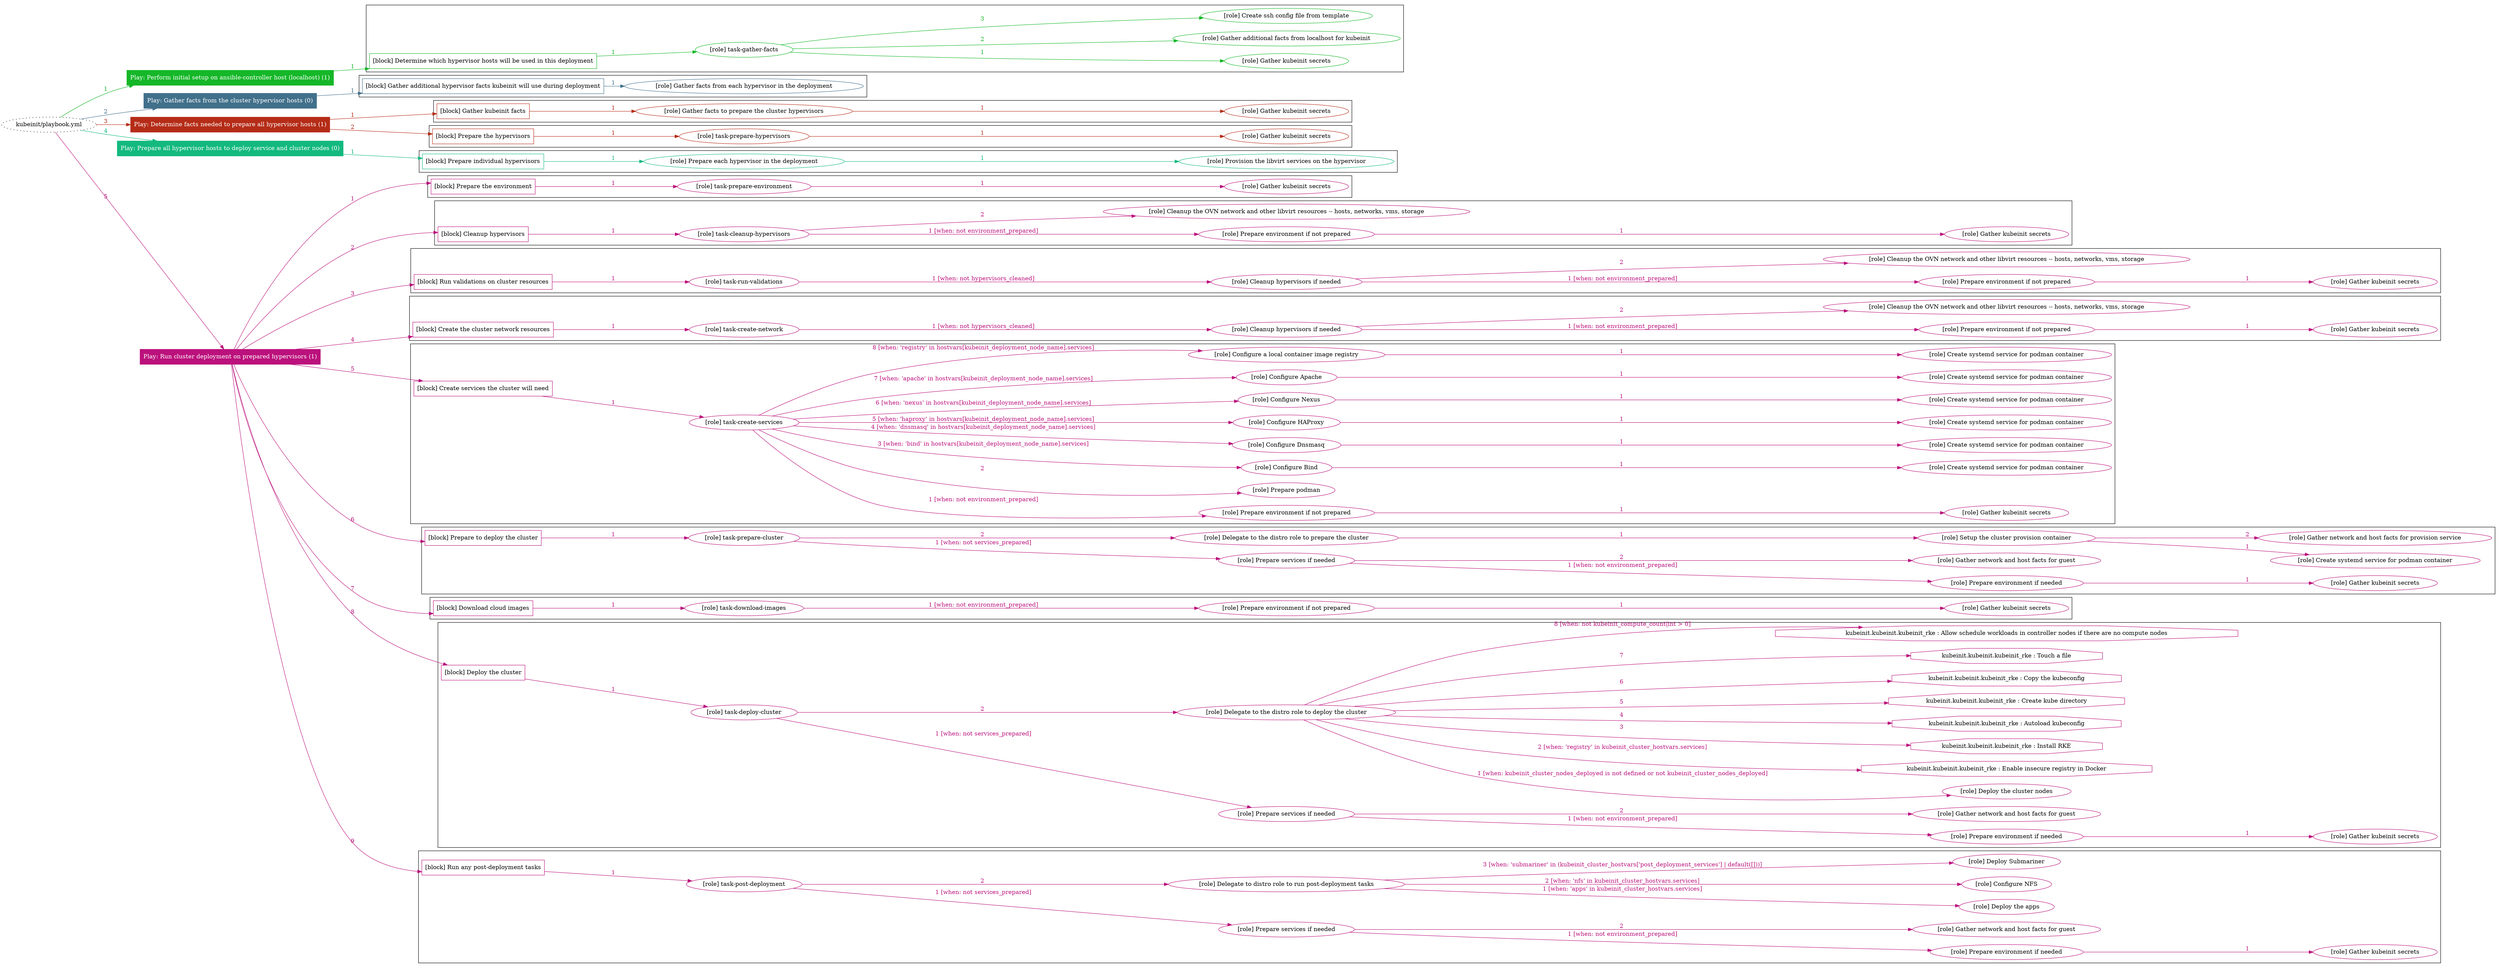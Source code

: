 digraph {
	graph [concentrate=true ordering=in rankdir=LR ratio=fill]
	edge [esep=5 sep=10]
	"kubeinit/playbook.yml" [URL="/home/runner/work/kubeinit/kubeinit/kubeinit/playbook.yml" id=playbook_2122686e style=dotted]
	"kubeinit/playbook.yml" -> play_384850ae [label="1 " color="#15b728" fontcolor="#15b728" id=edge_04f398d1 labeltooltip="1 " tooltip="1 "]
	subgraph "Play: Perform initial setup on ansible-controller host (localhost) (1)" {
		play_384850ae [label="Play: Perform initial setup on ansible-controller host (localhost) (1)" URL="/home/runner/work/kubeinit/kubeinit/kubeinit/playbook.yml" color="#15b728" fontcolor="#ffffff" id=play_384850ae shape=box style=filled tooltip=localhost]
		play_384850ae -> block_d5ec82bb [label=1 color="#15b728" fontcolor="#15b728" id=edge_1e8515d8 labeltooltip=1 tooltip=1]
		subgraph cluster_block_d5ec82bb {
			block_d5ec82bb [label="[block] Determine which hypervisor hosts will be used in this deployment" URL="/home/runner/work/kubeinit/kubeinit/kubeinit/playbook.yml" color="#15b728" id=block_d5ec82bb labeltooltip="Determine which hypervisor hosts will be used in this deployment" shape=box tooltip="Determine which hypervisor hosts will be used in this deployment"]
			block_d5ec82bb -> role_a67caac2 [label="1 " color="#15b728" fontcolor="#15b728" id=edge_532b89ac labeltooltip="1 " tooltip="1 "]
			subgraph "task-gather-facts" {
				role_a67caac2 [label="[role] task-gather-facts" URL="/home/runner/work/kubeinit/kubeinit/kubeinit/playbook.yml" color="#15b728" id=role_a67caac2 tooltip="task-gather-facts"]
				role_a67caac2 -> role_d7e3f0eb [label="1 " color="#15b728" fontcolor="#15b728" id=edge_9730a509 labeltooltip="1 " tooltip="1 "]
				subgraph "Gather kubeinit secrets" {
					role_d7e3f0eb [label="[role] Gather kubeinit secrets" URL="/home/runner/.ansible/collections/ansible_collections/kubeinit/kubeinit/roles/kubeinit_prepare/tasks/build_hypervisors_group.yml" color="#15b728" id=role_d7e3f0eb tooltip="Gather kubeinit secrets"]
				}
				role_a67caac2 -> role_5d661f80 [label="2 " color="#15b728" fontcolor="#15b728" id=edge_f52956ff labeltooltip="2 " tooltip="2 "]
				subgraph "Gather additional facts from localhost for kubeinit" {
					role_5d661f80 [label="[role] Gather additional facts from localhost for kubeinit" URL="/home/runner/.ansible/collections/ansible_collections/kubeinit/kubeinit/roles/kubeinit_prepare/tasks/build_hypervisors_group.yml" color="#15b728" id=role_5d661f80 tooltip="Gather additional facts from localhost for kubeinit"]
				}
				role_a67caac2 -> role_5421ed56 [label="3 " color="#15b728" fontcolor="#15b728" id=edge_f10b02fb labeltooltip="3 " tooltip="3 "]
				subgraph "Create ssh config file from template" {
					role_5421ed56 [label="[role] Create ssh config file from template" URL="/home/runner/.ansible/collections/ansible_collections/kubeinit/kubeinit/roles/kubeinit_prepare/tasks/build_hypervisors_group.yml" color="#15b728" id=role_5421ed56 tooltip="Create ssh config file from template"]
				}
			}
		}
	}
	"kubeinit/playbook.yml" -> play_635e83fe [label="2 " color="#41708b" fontcolor="#41708b" id=edge_314c80c0 labeltooltip="2 " tooltip="2 "]
	subgraph "Play: Gather facts from the cluster hypervisor hosts (0)" {
		play_635e83fe [label="Play: Gather facts from the cluster hypervisor hosts (0)" URL="/home/runner/work/kubeinit/kubeinit/kubeinit/playbook.yml" color="#41708b" fontcolor="#ffffff" id=play_635e83fe shape=box style=filled tooltip="Play: Gather facts from the cluster hypervisor hosts (0)"]
		play_635e83fe -> block_798303d0 [label=1 color="#41708b" fontcolor="#41708b" id=edge_e2fbb851 labeltooltip=1 tooltip=1]
		subgraph cluster_block_798303d0 {
			block_798303d0 [label="[block] Gather additional hypervisor facts kubeinit will use during deployment" URL="/home/runner/work/kubeinit/kubeinit/kubeinit/playbook.yml" color="#41708b" id=block_798303d0 labeltooltip="Gather additional hypervisor facts kubeinit will use during deployment" shape=box tooltip="Gather additional hypervisor facts kubeinit will use during deployment"]
			block_798303d0 -> role_1adec043 [label="1 " color="#41708b" fontcolor="#41708b" id=edge_daac32b5 labeltooltip="1 " tooltip="1 "]
			subgraph "Gather facts from each hypervisor in the deployment" {
				role_1adec043 [label="[role] Gather facts from each hypervisor in the deployment" URL="/home/runner/work/kubeinit/kubeinit/kubeinit/playbook.yml" color="#41708b" id=role_1adec043 tooltip="Gather facts from each hypervisor in the deployment"]
			}
		}
	}
	"kubeinit/playbook.yml" -> play_a14b86ef [label="3 " color="#b52c17" fontcolor="#b52c17" id=edge_b95b464f labeltooltip="3 " tooltip="3 "]
	subgraph "Play: Determine facts needed to prepare all hypervisor hosts (1)" {
		play_a14b86ef [label="Play: Determine facts needed to prepare all hypervisor hosts (1)" URL="/home/runner/work/kubeinit/kubeinit/kubeinit/playbook.yml" color="#b52c17" fontcolor="#ffffff" id=play_a14b86ef shape=box style=filled tooltip=localhost]
		play_a14b86ef -> block_42586848 [label=1 color="#b52c17" fontcolor="#b52c17" id=edge_4a51edea labeltooltip=1 tooltip=1]
		subgraph cluster_block_42586848 {
			block_42586848 [label="[block] Gather kubeinit facts" URL="/home/runner/work/kubeinit/kubeinit/kubeinit/playbook.yml" color="#b52c17" id=block_42586848 labeltooltip="Gather kubeinit facts" shape=box tooltip="Gather kubeinit facts"]
			block_42586848 -> role_5d5ba175 [label="1 " color="#b52c17" fontcolor="#b52c17" id=edge_a37adcb8 labeltooltip="1 " tooltip="1 "]
			subgraph "Gather facts to prepare the cluster hypervisors" {
				role_5d5ba175 [label="[role] Gather facts to prepare the cluster hypervisors" URL="/home/runner/work/kubeinit/kubeinit/kubeinit/playbook.yml" color="#b52c17" id=role_5d5ba175 tooltip="Gather facts to prepare the cluster hypervisors"]
				role_5d5ba175 -> role_8ef8cc1e [label="1 " color="#b52c17" fontcolor="#b52c17" id=edge_4b92deef labeltooltip="1 " tooltip="1 "]
				subgraph "Gather kubeinit secrets" {
					role_8ef8cc1e [label="[role] Gather kubeinit secrets" URL="/home/runner/.ansible/collections/ansible_collections/kubeinit/kubeinit/roles/kubeinit_prepare/tasks/gather_kubeinit_facts.yml" color="#b52c17" id=role_8ef8cc1e tooltip="Gather kubeinit secrets"]
				}
			}
		}
		play_a14b86ef -> block_5a33eab9 [label=2 color="#b52c17" fontcolor="#b52c17" id=edge_921471d6 labeltooltip=2 tooltip=2]
		subgraph cluster_block_5a33eab9 {
			block_5a33eab9 [label="[block] Prepare the hypervisors" URL="/home/runner/work/kubeinit/kubeinit/kubeinit/playbook.yml" color="#b52c17" id=block_5a33eab9 labeltooltip="Prepare the hypervisors" shape=box tooltip="Prepare the hypervisors"]
			block_5a33eab9 -> role_d49b6c8a [label="1 " color="#b52c17" fontcolor="#b52c17" id=edge_301e0f8a labeltooltip="1 " tooltip="1 "]
			subgraph "task-prepare-hypervisors" {
				role_d49b6c8a [label="[role] task-prepare-hypervisors" URL="/home/runner/work/kubeinit/kubeinit/kubeinit/playbook.yml" color="#b52c17" id=role_d49b6c8a tooltip="task-prepare-hypervisors"]
				role_d49b6c8a -> role_1e3b519d [label="1 " color="#b52c17" fontcolor="#b52c17" id=edge_5251715b labeltooltip="1 " tooltip="1 "]
				subgraph "Gather kubeinit secrets" {
					role_1e3b519d [label="[role] Gather kubeinit secrets" URL="/home/runner/.ansible/collections/ansible_collections/kubeinit/kubeinit/roles/kubeinit_prepare/tasks/gather_kubeinit_facts.yml" color="#b52c17" id=role_1e3b519d tooltip="Gather kubeinit secrets"]
				}
			}
		}
	}
	"kubeinit/playbook.yml" -> play_ab6e9837 [label="4 " color="#13b97f" fontcolor="#13b97f" id=edge_01af9568 labeltooltip="4 " tooltip="4 "]
	subgraph "Play: Prepare all hypervisor hosts to deploy service and cluster nodes (0)" {
		play_ab6e9837 [label="Play: Prepare all hypervisor hosts to deploy service and cluster nodes (0)" URL="/home/runner/work/kubeinit/kubeinit/kubeinit/playbook.yml" color="#13b97f" fontcolor="#ffffff" id=play_ab6e9837 shape=box style=filled tooltip="Play: Prepare all hypervisor hosts to deploy service and cluster nodes (0)"]
		play_ab6e9837 -> block_0c518c7a [label=1 color="#13b97f" fontcolor="#13b97f" id=edge_bd92e6be labeltooltip=1 tooltip=1]
		subgraph cluster_block_0c518c7a {
			block_0c518c7a [label="[block] Prepare individual hypervisors" URL="/home/runner/work/kubeinit/kubeinit/kubeinit/playbook.yml" color="#13b97f" id=block_0c518c7a labeltooltip="Prepare individual hypervisors" shape=box tooltip="Prepare individual hypervisors"]
			block_0c518c7a -> role_83d7d0d1 [label="1 " color="#13b97f" fontcolor="#13b97f" id=edge_2ee38bac labeltooltip="1 " tooltip="1 "]
			subgraph "Prepare each hypervisor in the deployment" {
				role_83d7d0d1 [label="[role] Prepare each hypervisor in the deployment" URL="/home/runner/work/kubeinit/kubeinit/kubeinit/playbook.yml" color="#13b97f" id=role_83d7d0d1 tooltip="Prepare each hypervisor in the deployment"]
				role_83d7d0d1 -> role_2f5603d3 [label="1 " color="#13b97f" fontcolor="#13b97f" id=edge_3c9aaebd labeltooltip="1 " tooltip="1 "]
				subgraph "Provision the libvirt services on the hypervisor" {
					role_2f5603d3 [label="[role] Provision the libvirt services on the hypervisor" URL="/home/runner/.ansible/collections/ansible_collections/kubeinit/kubeinit/roles/kubeinit_prepare/tasks/prepare_hypervisor.yml" color="#13b97f" id=role_2f5603d3 tooltip="Provision the libvirt services on the hypervisor"]
				}
			}
		}
	}
	"kubeinit/playbook.yml" -> play_b5794cb1 [label="5 " color="#bb117c" fontcolor="#bb117c" id=edge_59c7a7c8 labeltooltip="5 " tooltip="5 "]
	subgraph "Play: Run cluster deployment on prepared hypervisors (1)" {
		play_b5794cb1 [label="Play: Run cluster deployment on prepared hypervisors (1)" URL="/home/runner/work/kubeinit/kubeinit/kubeinit/playbook.yml" color="#bb117c" fontcolor="#ffffff" id=play_b5794cb1 shape=box style=filled tooltip=localhost]
		play_b5794cb1 -> block_ff5caeb4 [label=1 color="#bb117c" fontcolor="#bb117c" id=edge_2a61dbc7 labeltooltip=1 tooltip=1]
		subgraph cluster_block_ff5caeb4 {
			block_ff5caeb4 [label="[block] Prepare the environment" URL="/home/runner/work/kubeinit/kubeinit/kubeinit/playbook.yml" color="#bb117c" id=block_ff5caeb4 labeltooltip="Prepare the environment" shape=box tooltip="Prepare the environment"]
			block_ff5caeb4 -> role_da8fa4b0 [label="1 " color="#bb117c" fontcolor="#bb117c" id=edge_c21fcfdf labeltooltip="1 " tooltip="1 "]
			subgraph "task-prepare-environment" {
				role_da8fa4b0 [label="[role] task-prepare-environment" URL="/home/runner/work/kubeinit/kubeinit/kubeinit/playbook.yml" color="#bb117c" id=role_da8fa4b0 tooltip="task-prepare-environment"]
				role_da8fa4b0 -> role_c4d17c78 [label="1 " color="#bb117c" fontcolor="#bb117c" id=edge_a0ff5acd labeltooltip="1 " tooltip="1 "]
				subgraph "Gather kubeinit secrets" {
					role_c4d17c78 [label="[role] Gather kubeinit secrets" URL="/home/runner/.ansible/collections/ansible_collections/kubeinit/kubeinit/roles/kubeinit_prepare/tasks/gather_kubeinit_facts.yml" color="#bb117c" id=role_c4d17c78 tooltip="Gather kubeinit secrets"]
				}
			}
		}
		play_b5794cb1 -> block_e521016a [label=2 color="#bb117c" fontcolor="#bb117c" id=edge_aec49894 labeltooltip=2 tooltip=2]
		subgraph cluster_block_e521016a {
			block_e521016a [label="[block] Cleanup hypervisors" URL="/home/runner/work/kubeinit/kubeinit/kubeinit/playbook.yml" color="#bb117c" id=block_e521016a labeltooltip="Cleanup hypervisors" shape=box tooltip="Cleanup hypervisors"]
			block_e521016a -> role_efb34160 [label="1 " color="#bb117c" fontcolor="#bb117c" id=edge_727fbbbe labeltooltip="1 " tooltip="1 "]
			subgraph "task-cleanup-hypervisors" {
				role_efb34160 [label="[role] task-cleanup-hypervisors" URL="/home/runner/work/kubeinit/kubeinit/kubeinit/playbook.yml" color="#bb117c" id=role_efb34160 tooltip="task-cleanup-hypervisors"]
				role_efb34160 -> role_45aa42db [label="1 [when: not environment_prepared]" color="#bb117c" fontcolor="#bb117c" id=edge_76a6fae3 labeltooltip="1 [when: not environment_prepared]" tooltip="1 [when: not environment_prepared]"]
				subgraph "Prepare environment if not prepared" {
					role_45aa42db [label="[role] Prepare environment if not prepared" URL="/home/runner/.ansible/collections/ansible_collections/kubeinit/kubeinit/roles/kubeinit_prepare/tasks/cleanup_hypervisors.yml" color="#bb117c" id=role_45aa42db tooltip="Prepare environment if not prepared"]
					role_45aa42db -> role_c04a918a [label="1 " color="#bb117c" fontcolor="#bb117c" id=edge_887e33eb labeltooltip="1 " tooltip="1 "]
					subgraph "Gather kubeinit secrets" {
						role_c04a918a [label="[role] Gather kubeinit secrets" URL="/home/runner/.ansible/collections/ansible_collections/kubeinit/kubeinit/roles/kubeinit_prepare/tasks/gather_kubeinit_facts.yml" color="#bb117c" id=role_c04a918a tooltip="Gather kubeinit secrets"]
					}
				}
				role_efb34160 -> role_a096b39c [label="2 " color="#bb117c" fontcolor="#bb117c" id=edge_977ab3f8 labeltooltip="2 " tooltip="2 "]
				subgraph "Cleanup the OVN network and other libvirt resources -- hosts, networks, vms, storage" {
					role_a096b39c [label="[role] Cleanup the OVN network and other libvirt resources -- hosts, networks, vms, storage" URL="/home/runner/.ansible/collections/ansible_collections/kubeinit/kubeinit/roles/kubeinit_prepare/tasks/cleanup_hypervisors.yml" color="#bb117c" id=role_a096b39c tooltip="Cleanup the OVN network and other libvirt resources -- hosts, networks, vms, storage"]
				}
			}
		}
		play_b5794cb1 -> block_5402df9f [label=3 color="#bb117c" fontcolor="#bb117c" id=edge_2a9a1935 labeltooltip=3 tooltip=3]
		subgraph cluster_block_5402df9f {
			block_5402df9f [label="[block] Run validations on cluster resources" URL="/home/runner/work/kubeinit/kubeinit/kubeinit/playbook.yml" color="#bb117c" id=block_5402df9f labeltooltip="Run validations on cluster resources" shape=box tooltip="Run validations on cluster resources"]
			block_5402df9f -> role_44c2a05c [label="1 " color="#bb117c" fontcolor="#bb117c" id=edge_5e2546d6 labeltooltip="1 " tooltip="1 "]
			subgraph "task-run-validations" {
				role_44c2a05c [label="[role] task-run-validations" URL="/home/runner/work/kubeinit/kubeinit/kubeinit/playbook.yml" color="#bb117c" id=role_44c2a05c tooltip="task-run-validations"]
				role_44c2a05c -> role_47e96918 [label="1 [when: not hypervisors_cleaned]" color="#bb117c" fontcolor="#bb117c" id=edge_71910b7a labeltooltip="1 [when: not hypervisors_cleaned]" tooltip="1 [when: not hypervisors_cleaned]"]
				subgraph "Cleanup hypervisors if needed" {
					role_47e96918 [label="[role] Cleanup hypervisors if needed" URL="/home/runner/.ansible/collections/ansible_collections/kubeinit/kubeinit/roles/kubeinit_validations/tasks/main.yml" color="#bb117c" id=role_47e96918 tooltip="Cleanup hypervisors if needed"]
					role_47e96918 -> role_26750722 [label="1 [when: not environment_prepared]" color="#bb117c" fontcolor="#bb117c" id=edge_090eee29 labeltooltip="1 [when: not environment_prepared]" tooltip="1 [when: not environment_prepared]"]
					subgraph "Prepare environment if not prepared" {
						role_26750722 [label="[role] Prepare environment if not prepared" URL="/home/runner/.ansible/collections/ansible_collections/kubeinit/kubeinit/roles/kubeinit_prepare/tasks/cleanup_hypervisors.yml" color="#bb117c" id=role_26750722 tooltip="Prepare environment if not prepared"]
						role_26750722 -> role_1c4829ff [label="1 " color="#bb117c" fontcolor="#bb117c" id=edge_d1c8ed10 labeltooltip="1 " tooltip="1 "]
						subgraph "Gather kubeinit secrets" {
							role_1c4829ff [label="[role] Gather kubeinit secrets" URL="/home/runner/.ansible/collections/ansible_collections/kubeinit/kubeinit/roles/kubeinit_prepare/tasks/gather_kubeinit_facts.yml" color="#bb117c" id=role_1c4829ff tooltip="Gather kubeinit secrets"]
						}
					}
					role_47e96918 -> role_2ed98486 [label="2 " color="#bb117c" fontcolor="#bb117c" id=edge_8eec17df labeltooltip="2 " tooltip="2 "]
					subgraph "Cleanup the OVN network and other libvirt resources -- hosts, networks, vms, storage" {
						role_2ed98486 [label="[role] Cleanup the OVN network and other libvirt resources -- hosts, networks, vms, storage" URL="/home/runner/.ansible/collections/ansible_collections/kubeinit/kubeinit/roles/kubeinit_prepare/tasks/cleanup_hypervisors.yml" color="#bb117c" id=role_2ed98486 tooltip="Cleanup the OVN network and other libvirt resources -- hosts, networks, vms, storage"]
					}
				}
			}
		}
		play_b5794cb1 -> block_dfcc3de6 [label=4 color="#bb117c" fontcolor="#bb117c" id=edge_ea0f50d3 labeltooltip=4 tooltip=4]
		subgraph cluster_block_dfcc3de6 {
			block_dfcc3de6 [label="[block] Create the cluster network resources" URL="/home/runner/work/kubeinit/kubeinit/kubeinit/playbook.yml" color="#bb117c" id=block_dfcc3de6 labeltooltip="Create the cluster network resources" shape=box tooltip="Create the cluster network resources"]
			block_dfcc3de6 -> role_a6bcd7a2 [label="1 " color="#bb117c" fontcolor="#bb117c" id=edge_87070f1f labeltooltip="1 " tooltip="1 "]
			subgraph "task-create-network" {
				role_a6bcd7a2 [label="[role] task-create-network" URL="/home/runner/work/kubeinit/kubeinit/kubeinit/playbook.yml" color="#bb117c" id=role_a6bcd7a2 tooltip="task-create-network"]
				role_a6bcd7a2 -> role_6681d98a [label="1 [when: not hypervisors_cleaned]" color="#bb117c" fontcolor="#bb117c" id=edge_46bf092a labeltooltip="1 [when: not hypervisors_cleaned]" tooltip="1 [when: not hypervisors_cleaned]"]
				subgraph "Cleanup hypervisors if needed" {
					role_6681d98a [label="[role] Cleanup hypervisors if needed" URL="/home/runner/.ansible/collections/ansible_collections/kubeinit/kubeinit/roles/kubeinit_libvirt/tasks/create_network.yml" color="#bb117c" id=role_6681d98a tooltip="Cleanup hypervisors if needed"]
					role_6681d98a -> role_9b41e1eb [label="1 [when: not environment_prepared]" color="#bb117c" fontcolor="#bb117c" id=edge_78308b19 labeltooltip="1 [when: not environment_prepared]" tooltip="1 [when: not environment_prepared]"]
					subgraph "Prepare environment if not prepared" {
						role_9b41e1eb [label="[role] Prepare environment if not prepared" URL="/home/runner/.ansible/collections/ansible_collections/kubeinit/kubeinit/roles/kubeinit_prepare/tasks/cleanup_hypervisors.yml" color="#bb117c" id=role_9b41e1eb tooltip="Prepare environment if not prepared"]
						role_9b41e1eb -> role_4a12e4bf [label="1 " color="#bb117c" fontcolor="#bb117c" id=edge_338bc3e3 labeltooltip="1 " tooltip="1 "]
						subgraph "Gather kubeinit secrets" {
							role_4a12e4bf [label="[role] Gather kubeinit secrets" URL="/home/runner/.ansible/collections/ansible_collections/kubeinit/kubeinit/roles/kubeinit_prepare/tasks/gather_kubeinit_facts.yml" color="#bb117c" id=role_4a12e4bf tooltip="Gather kubeinit secrets"]
						}
					}
					role_6681d98a -> role_01e08c5c [label="2 " color="#bb117c" fontcolor="#bb117c" id=edge_b97fcdca labeltooltip="2 " tooltip="2 "]
					subgraph "Cleanup the OVN network and other libvirt resources -- hosts, networks, vms, storage" {
						role_01e08c5c [label="[role] Cleanup the OVN network and other libvirt resources -- hosts, networks, vms, storage" URL="/home/runner/.ansible/collections/ansible_collections/kubeinit/kubeinit/roles/kubeinit_prepare/tasks/cleanup_hypervisors.yml" color="#bb117c" id=role_01e08c5c tooltip="Cleanup the OVN network and other libvirt resources -- hosts, networks, vms, storage"]
					}
				}
			}
		}
		play_b5794cb1 -> block_4444846b [label=5 color="#bb117c" fontcolor="#bb117c" id=edge_237277a7 labeltooltip=5 tooltip=5]
		subgraph cluster_block_4444846b {
			block_4444846b [label="[block] Create services the cluster will need" URL="/home/runner/work/kubeinit/kubeinit/kubeinit/playbook.yml" color="#bb117c" id=block_4444846b labeltooltip="Create services the cluster will need" shape=box tooltip="Create services the cluster will need"]
			block_4444846b -> role_1a662e9b [label="1 " color="#bb117c" fontcolor="#bb117c" id=edge_b25d9241 labeltooltip="1 " tooltip="1 "]
			subgraph "task-create-services" {
				role_1a662e9b [label="[role] task-create-services" URL="/home/runner/work/kubeinit/kubeinit/kubeinit/playbook.yml" color="#bb117c" id=role_1a662e9b tooltip="task-create-services"]
				role_1a662e9b -> role_9662ee13 [label="1 [when: not environment_prepared]" color="#bb117c" fontcolor="#bb117c" id=edge_f414151c labeltooltip="1 [when: not environment_prepared]" tooltip="1 [when: not environment_prepared]"]
				subgraph "Prepare environment if not prepared" {
					role_9662ee13 [label="[role] Prepare environment if not prepared" URL="/home/runner/.ansible/collections/ansible_collections/kubeinit/kubeinit/roles/kubeinit_services/tasks/main.yml" color="#bb117c" id=role_9662ee13 tooltip="Prepare environment if not prepared"]
					role_9662ee13 -> role_cf5c5564 [label="1 " color="#bb117c" fontcolor="#bb117c" id=edge_0a0bee5c labeltooltip="1 " tooltip="1 "]
					subgraph "Gather kubeinit secrets" {
						role_cf5c5564 [label="[role] Gather kubeinit secrets" URL="/home/runner/.ansible/collections/ansible_collections/kubeinit/kubeinit/roles/kubeinit_prepare/tasks/gather_kubeinit_facts.yml" color="#bb117c" id=role_cf5c5564 tooltip="Gather kubeinit secrets"]
					}
				}
				role_1a662e9b -> role_57d42fe9 [label="2 " color="#bb117c" fontcolor="#bb117c" id=edge_d4d74f5b labeltooltip="2 " tooltip="2 "]
				subgraph "Prepare podman" {
					role_57d42fe9 [label="[role] Prepare podman" URL="/home/runner/.ansible/collections/ansible_collections/kubeinit/kubeinit/roles/kubeinit_services/tasks/00_create_service_pod.yml" color="#bb117c" id=role_57d42fe9 tooltip="Prepare podman"]
				}
				role_1a662e9b -> role_c4c50d72 [label="3 [when: 'bind' in hostvars[kubeinit_deployment_node_name].services]" color="#bb117c" fontcolor="#bb117c" id=edge_ea705836 labeltooltip="3 [when: 'bind' in hostvars[kubeinit_deployment_node_name].services]" tooltip="3 [when: 'bind' in hostvars[kubeinit_deployment_node_name].services]"]
				subgraph "Configure Bind" {
					role_c4c50d72 [label="[role] Configure Bind" URL="/home/runner/.ansible/collections/ansible_collections/kubeinit/kubeinit/roles/kubeinit_services/tasks/start_services_containers.yml" color="#bb117c" id=role_c4c50d72 tooltip="Configure Bind"]
					role_c4c50d72 -> role_741c4a6f [label="1 " color="#bb117c" fontcolor="#bb117c" id=edge_c6196dc5 labeltooltip="1 " tooltip="1 "]
					subgraph "Create systemd service for podman container" {
						role_741c4a6f [label="[role] Create systemd service for podman container" URL="/home/runner/.ansible/collections/ansible_collections/kubeinit/kubeinit/roles/kubeinit_bind/tasks/main.yml" color="#bb117c" id=role_741c4a6f tooltip="Create systemd service for podman container"]
					}
				}
				role_1a662e9b -> role_f7b2ca65 [label="4 [when: 'dnsmasq' in hostvars[kubeinit_deployment_node_name].services]" color="#bb117c" fontcolor="#bb117c" id=edge_a34765f9 labeltooltip="4 [when: 'dnsmasq' in hostvars[kubeinit_deployment_node_name].services]" tooltip="4 [when: 'dnsmasq' in hostvars[kubeinit_deployment_node_name].services]"]
				subgraph "Configure Dnsmasq" {
					role_f7b2ca65 [label="[role] Configure Dnsmasq" URL="/home/runner/.ansible/collections/ansible_collections/kubeinit/kubeinit/roles/kubeinit_services/tasks/start_services_containers.yml" color="#bb117c" id=role_f7b2ca65 tooltip="Configure Dnsmasq"]
					role_f7b2ca65 -> role_02eb5d47 [label="1 " color="#bb117c" fontcolor="#bb117c" id=edge_b86b809b labeltooltip="1 " tooltip="1 "]
					subgraph "Create systemd service for podman container" {
						role_02eb5d47 [label="[role] Create systemd service for podman container" URL="/home/runner/.ansible/collections/ansible_collections/kubeinit/kubeinit/roles/kubeinit_dnsmasq/tasks/main.yml" color="#bb117c" id=role_02eb5d47 tooltip="Create systemd service for podman container"]
					}
				}
				role_1a662e9b -> role_5fd3e252 [label="5 [when: 'haproxy' in hostvars[kubeinit_deployment_node_name].services]" color="#bb117c" fontcolor="#bb117c" id=edge_6eea746e labeltooltip="5 [when: 'haproxy' in hostvars[kubeinit_deployment_node_name].services]" tooltip="5 [when: 'haproxy' in hostvars[kubeinit_deployment_node_name].services]"]
				subgraph "Configure HAProxy" {
					role_5fd3e252 [label="[role] Configure HAProxy" URL="/home/runner/.ansible/collections/ansible_collections/kubeinit/kubeinit/roles/kubeinit_services/tasks/start_services_containers.yml" color="#bb117c" id=role_5fd3e252 tooltip="Configure HAProxy"]
					role_5fd3e252 -> role_779b75a8 [label="1 " color="#bb117c" fontcolor="#bb117c" id=edge_11557964 labeltooltip="1 " tooltip="1 "]
					subgraph "Create systemd service for podman container" {
						role_779b75a8 [label="[role] Create systemd service for podman container" URL="/home/runner/.ansible/collections/ansible_collections/kubeinit/kubeinit/roles/kubeinit_haproxy/tasks/main.yml" color="#bb117c" id=role_779b75a8 tooltip="Create systemd service for podman container"]
					}
				}
				role_1a662e9b -> role_605a1d41 [label="6 [when: 'nexus' in hostvars[kubeinit_deployment_node_name].services]" color="#bb117c" fontcolor="#bb117c" id=edge_24843545 labeltooltip="6 [when: 'nexus' in hostvars[kubeinit_deployment_node_name].services]" tooltip="6 [when: 'nexus' in hostvars[kubeinit_deployment_node_name].services]"]
				subgraph "Configure Nexus" {
					role_605a1d41 [label="[role] Configure Nexus" URL="/home/runner/.ansible/collections/ansible_collections/kubeinit/kubeinit/roles/kubeinit_services/tasks/start_services_containers.yml" color="#bb117c" id=role_605a1d41 tooltip="Configure Nexus"]
					role_605a1d41 -> role_8a2586a2 [label="1 " color="#bb117c" fontcolor="#bb117c" id=edge_a238c654 labeltooltip="1 " tooltip="1 "]
					subgraph "Create systemd service for podman container" {
						role_8a2586a2 [label="[role] Create systemd service for podman container" URL="/home/runner/.ansible/collections/ansible_collections/kubeinit/kubeinit/roles/kubeinit_nexus/tasks/main.yml" color="#bb117c" id=role_8a2586a2 tooltip="Create systemd service for podman container"]
					}
				}
				role_1a662e9b -> role_d78190aa [label="7 [when: 'apache' in hostvars[kubeinit_deployment_node_name].services]" color="#bb117c" fontcolor="#bb117c" id=edge_6ded18ef labeltooltip="7 [when: 'apache' in hostvars[kubeinit_deployment_node_name].services]" tooltip="7 [when: 'apache' in hostvars[kubeinit_deployment_node_name].services]"]
				subgraph "Configure Apache" {
					role_d78190aa [label="[role] Configure Apache" URL="/home/runner/.ansible/collections/ansible_collections/kubeinit/kubeinit/roles/kubeinit_services/tasks/start_services_containers.yml" color="#bb117c" id=role_d78190aa tooltip="Configure Apache"]
					role_d78190aa -> role_f8d4615f [label="1 " color="#bb117c" fontcolor="#bb117c" id=edge_0d43f296 labeltooltip="1 " tooltip="1 "]
					subgraph "Create systemd service for podman container" {
						role_f8d4615f [label="[role] Create systemd service for podman container" URL="/home/runner/.ansible/collections/ansible_collections/kubeinit/kubeinit/roles/kubeinit_apache/tasks/main.yml" color="#bb117c" id=role_f8d4615f tooltip="Create systemd service for podman container"]
					}
				}
				role_1a662e9b -> role_def4fcc3 [label="8 [when: 'registry' in hostvars[kubeinit_deployment_node_name].services]" color="#bb117c" fontcolor="#bb117c" id=edge_64277aaf labeltooltip="8 [when: 'registry' in hostvars[kubeinit_deployment_node_name].services]" tooltip="8 [when: 'registry' in hostvars[kubeinit_deployment_node_name].services]"]
				subgraph "Configure a local container image registry" {
					role_def4fcc3 [label="[role] Configure a local container image registry" URL="/home/runner/.ansible/collections/ansible_collections/kubeinit/kubeinit/roles/kubeinit_services/tasks/start_services_containers.yml" color="#bb117c" id=role_def4fcc3 tooltip="Configure a local container image registry"]
					role_def4fcc3 -> role_d178fed4 [label="1 " color="#bb117c" fontcolor="#bb117c" id=edge_79371fa0 labeltooltip="1 " tooltip="1 "]
					subgraph "Create systemd service for podman container" {
						role_d178fed4 [label="[role] Create systemd service for podman container" URL="/home/runner/.ansible/collections/ansible_collections/kubeinit/kubeinit/roles/kubeinit_registry/tasks/main.yml" color="#bb117c" id=role_d178fed4 tooltip="Create systemd service for podman container"]
					}
				}
			}
		}
		play_b5794cb1 -> block_9ad2e6f9 [label=6 color="#bb117c" fontcolor="#bb117c" id=edge_807c3a7f labeltooltip=6 tooltip=6]
		subgraph cluster_block_9ad2e6f9 {
			block_9ad2e6f9 [label="[block] Prepare to deploy the cluster" URL="/home/runner/work/kubeinit/kubeinit/kubeinit/playbook.yml" color="#bb117c" id=block_9ad2e6f9 labeltooltip="Prepare to deploy the cluster" shape=box tooltip="Prepare to deploy the cluster"]
			block_9ad2e6f9 -> role_190bf51e [label="1 " color="#bb117c" fontcolor="#bb117c" id=edge_a8a37186 labeltooltip="1 " tooltip="1 "]
			subgraph "task-prepare-cluster" {
				role_190bf51e [label="[role] task-prepare-cluster" URL="/home/runner/work/kubeinit/kubeinit/kubeinit/playbook.yml" color="#bb117c" id=role_190bf51e tooltip="task-prepare-cluster"]
				role_190bf51e -> role_76a17884 [label="1 [when: not services_prepared]" color="#bb117c" fontcolor="#bb117c" id=edge_874c3090 labeltooltip="1 [when: not services_prepared]" tooltip="1 [when: not services_prepared]"]
				subgraph "Prepare services if needed" {
					role_76a17884 [label="[role] Prepare services if needed" URL="/home/runner/.ansible/collections/ansible_collections/kubeinit/kubeinit/roles/kubeinit_prepare/tasks/prepare_cluster.yml" color="#bb117c" id=role_76a17884 tooltip="Prepare services if needed"]
					role_76a17884 -> role_5b4d5f26 [label="1 [when: not environment_prepared]" color="#bb117c" fontcolor="#bb117c" id=edge_2ee2131a labeltooltip="1 [when: not environment_prepared]" tooltip="1 [when: not environment_prepared]"]
					subgraph "Prepare environment if needed" {
						role_5b4d5f26 [label="[role] Prepare environment if needed" URL="/home/runner/.ansible/collections/ansible_collections/kubeinit/kubeinit/roles/kubeinit_services/tasks/prepare_services.yml" color="#bb117c" id=role_5b4d5f26 tooltip="Prepare environment if needed"]
						role_5b4d5f26 -> role_9376d1a5 [label="1 " color="#bb117c" fontcolor="#bb117c" id=edge_b7e6a37a labeltooltip="1 " tooltip="1 "]
						subgraph "Gather kubeinit secrets" {
							role_9376d1a5 [label="[role] Gather kubeinit secrets" URL="/home/runner/.ansible/collections/ansible_collections/kubeinit/kubeinit/roles/kubeinit_prepare/tasks/gather_kubeinit_facts.yml" color="#bb117c" id=role_9376d1a5 tooltip="Gather kubeinit secrets"]
						}
					}
					role_76a17884 -> role_e1660f1a [label="2 " color="#bb117c" fontcolor="#bb117c" id=edge_ba7440f1 labeltooltip="2 " tooltip="2 "]
					subgraph "Gather network and host facts for guest" {
						role_e1660f1a [label="[role] Gather network and host facts for guest" URL="/home/runner/.ansible/collections/ansible_collections/kubeinit/kubeinit/roles/kubeinit_services/tasks/prepare_services.yml" color="#bb117c" id=role_e1660f1a tooltip="Gather network and host facts for guest"]
					}
				}
				role_190bf51e -> role_9439ad1b [label="2 " color="#bb117c" fontcolor="#bb117c" id=edge_c0692471 labeltooltip="2 " tooltip="2 "]
				subgraph "Delegate to the distro role to prepare the cluster" {
					role_9439ad1b [label="[role] Delegate to the distro role to prepare the cluster" URL="/home/runner/.ansible/collections/ansible_collections/kubeinit/kubeinit/roles/kubeinit_prepare/tasks/prepare_cluster.yml" color="#bb117c" id=role_9439ad1b tooltip="Delegate to the distro role to prepare the cluster"]
					role_9439ad1b -> role_05085a43 [label="1 " color="#bb117c" fontcolor="#bb117c" id=edge_10a5c560 labeltooltip="1 " tooltip="1 "]
					subgraph "Setup the cluster provision container" {
						role_05085a43 [label="[role] Setup the cluster provision container" URL="/home/runner/.ansible/collections/ansible_collections/kubeinit/kubeinit/roles/kubeinit_rke/tasks/prepare_cluster.yml" color="#bb117c" id=role_05085a43 tooltip="Setup the cluster provision container"]
						role_05085a43 -> role_9fc4ca1b [label="1 " color="#bb117c" fontcolor="#bb117c" id=edge_f270ed78 labeltooltip="1 " tooltip="1 "]
						subgraph "Create systemd service for podman container" {
							role_9fc4ca1b [label="[role] Create systemd service for podman container" URL="/home/runner/.ansible/collections/ansible_collections/kubeinit/kubeinit/roles/kubeinit_services/tasks/create_provision_container.yml" color="#bb117c" id=role_9fc4ca1b tooltip="Create systemd service for podman container"]
						}
						role_05085a43 -> role_19b78552 [label="2 " color="#bb117c" fontcolor="#bb117c" id=edge_6947891f labeltooltip="2 " tooltip="2 "]
						subgraph "Gather network and host facts for provision service" {
							role_19b78552 [label="[role] Gather network and host facts for provision service" URL="/home/runner/.ansible/collections/ansible_collections/kubeinit/kubeinit/roles/kubeinit_services/tasks/create_provision_container.yml" color="#bb117c" id=role_19b78552 tooltip="Gather network and host facts for provision service"]
						}
					}
				}
			}
		}
		play_b5794cb1 -> block_e36dc05d [label=7 color="#bb117c" fontcolor="#bb117c" id=edge_706b3415 labeltooltip=7 tooltip=7]
		subgraph cluster_block_e36dc05d {
			block_e36dc05d [label="[block] Download cloud images" URL="/home/runner/work/kubeinit/kubeinit/kubeinit/playbook.yml" color="#bb117c" id=block_e36dc05d labeltooltip="Download cloud images" shape=box tooltip="Download cloud images"]
			block_e36dc05d -> role_507dd1e7 [label="1 " color="#bb117c" fontcolor="#bb117c" id=edge_9ab2db92 labeltooltip="1 " tooltip="1 "]
			subgraph "task-download-images" {
				role_507dd1e7 [label="[role] task-download-images" URL="/home/runner/work/kubeinit/kubeinit/kubeinit/playbook.yml" color="#bb117c" id=role_507dd1e7 tooltip="task-download-images"]
				role_507dd1e7 -> role_600d710d [label="1 [when: not environment_prepared]" color="#bb117c" fontcolor="#bb117c" id=edge_3a76ecf3 labeltooltip="1 [when: not environment_prepared]" tooltip="1 [when: not environment_prepared]"]
				subgraph "Prepare environment if not prepared" {
					role_600d710d [label="[role] Prepare environment if not prepared" URL="/home/runner/.ansible/collections/ansible_collections/kubeinit/kubeinit/roles/kubeinit_libvirt/tasks/download_cloud_images.yml" color="#bb117c" id=role_600d710d tooltip="Prepare environment if not prepared"]
					role_600d710d -> role_d9fd13b2 [label="1 " color="#bb117c" fontcolor="#bb117c" id=edge_e7f5340b labeltooltip="1 " tooltip="1 "]
					subgraph "Gather kubeinit secrets" {
						role_d9fd13b2 [label="[role] Gather kubeinit secrets" URL="/home/runner/.ansible/collections/ansible_collections/kubeinit/kubeinit/roles/kubeinit_prepare/tasks/gather_kubeinit_facts.yml" color="#bb117c" id=role_d9fd13b2 tooltip="Gather kubeinit secrets"]
					}
				}
			}
		}
		play_b5794cb1 -> block_0ed81720 [label=8 color="#bb117c" fontcolor="#bb117c" id=edge_15e39bbd labeltooltip=8 tooltip=8]
		subgraph cluster_block_0ed81720 {
			block_0ed81720 [label="[block] Deploy the cluster" URL="/home/runner/work/kubeinit/kubeinit/kubeinit/playbook.yml" color="#bb117c" id=block_0ed81720 labeltooltip="Deploy the cluster" shape=box tooltip="Deploy the cluster"]
			block_0ed81720 -> role_45e05fb1 [label="1 " color="#bb117c" fontcolor="#bb117c" id=edge_b676c7a6 labeltooltip="1 " tooltip="1 "]
			subgraph "task-deploy-cluster" {
				role_45e05fb1 [label="[role] task-deploy-cluster" URL="/home/runner/work/kubeinit/kubeinit/kubeinit/playbook.yml" color="#bb117c" id=role_45e05fb1 tooltip="task-deploy-cluster"]
				role_45e05fb1 -> role_f0e54c89 [label="1 [when: not services_prepared]" color="#bb117c" fontcolor="#bb117c" id=edge_5ba73643 labeltooltip="1 [when: not services_prepared]" tooltip="1 [when: not services_prepared]"]
				subgraph "Prepare services if needed" {
					role_f0e54c89 [label="[role] Prepare services if needed" URL="/home/runner/.ansible/collections/ansible_collections/kubeinit/kubeinit/roles/kubeinit_prepare/tasks/deploy_cluster.yml" color="#bb117c" id=role_f0e54c89 tooltip="Prepare services if needed"]
					role_f0e54c89 -> role_d0e89233 [label="1 [when: not environment_prepared]" color="#bb117c" fontcolor="#bb117c" id=edge_c914dc5e labeltooltip="1 [when: not environment_prepared]" tooltip="1 [when: not environment_prepared]"]
					subgraph "Prepare environment if needed" {
						role_d0e89233 [label="[role] Prepare environment if needed" URL="/home/runner/.ansible/collections/ansible_collections/kubeinit/kubeinit/roles/kubeinit_services/tasks/prepare_services.yml" color="#bb117c" id=role_d0e89233 tooltip="Prepare environment if needed"]
						role_d0e89233 -> role_e326b201 [label="1 " color="#bb117c" fontcolor="#bb117c" id=edge_309666da labeltooltip="1 " tooltip="1 "]
						subgraph "Gather kubeinit secrets" {
							role_e326b201 [label="[role] Gather kubeinit secrets" URL="/home/runner/.ansible/collections/ansible_collections/kubeinit/kubeinit/roles/kubeinit_prepare/tasks/gather_kubeinit_facts.yml" color="#bb117c" id=role_e326b201 tooltip="Gather kubeinit secrets"]
						}
					}
					role_f0e54c89 -> role_c32d59c6 [label="2 " color="#bb117c" fontcolor="#bb117c" id=edge_d05e610b labeltooltip="2 " tooltip="2 "]
					subgraph "Gather network and host facts for guest" {
						role_c32d59c6 [label="[role] Gather network and host facts for guest" URL="/home/runner/.ansible/collections/ansible_collections/kubeinit/kubeinit/roles/kubeinit_services/tasks/prepare_services.yml" color="#bb117c" id=role_c32d59c6 tooltip="Gather network and host facts for guest"]
					}
				}
				role_45e05fb1 -> role_38d99c25 [label="2 " color="#bb117c" fontcolor="#bb117c" id=edge_11487691 labeltooltip="2 " tooltip="2 "]
				subgraph "Delegate to the distro role to deploy the cluster" {
					role_38d99c25 [label="[role] Delegate to the distro role to deploy the cluster" URL="/home/runner/.ansible/collections/ansible_collections/kubeinit/kubeinit/roles/kubeinit_prepare/tasks/deploy_cluster.yml" color="#bb117c" id=role_38d99c25 tooltip="Delegate to the distro role to deploy the cluster"]
					role_38d99c25 -> role_c867c5b3 [label="1 [when: kubeinit_cluster_nodes_deployed is not defined or not kubeinit_cluster_nodes_deployed]" color="#bb117c" fontcolor="#bb117c" id=edge_1be55739 labeltooltip="1 [when: kubeinit_cluster_nodes_deployed is not defined or not kubeinit_cluster_nodes_deployed]" tooltip="1 [when: kubeinit_cluster_nodes_deployed is not defined or not kubeinit_cluster_nodes_deployed]"]
					subgraph "Deploy the cluster nodes" {
						role_c867c5b3 [label="[role] Deploy the cluster nodes" URL="/home/runner/.ansible/collections/ansible_collections/kubeinit/kubeinit/roles/kubeinit_rke/tasks/main.yml" color="#bb117c" id=role_c867c5b3 tooltip="Deploy the cluster nodes"]
					}
					task_6d6f5d4d [label="kubeinit.kubeinit.kubeinit_rke : Enable insecure registry in Docker" URL="/home/runner/.ansible/collections/ansible_collections/kubeinit/kubeinit/roles/kubeinit_rke/tasks/main.yml" color="#bb117c" id=task_6d6f5d4d shape=octagon tooltip="kubeinit.kubeinit.kubeinit_rke : Enable insecure registry in Docker"]
					role_38d99c25 -> task_6d6f5d4d [label="2 [when: 'registry' in kubeinit_cluster_hostvars.services]" color="#bb117c" fontcolor="#bb117c" id=edge_96f9c743 labeltooltip="2 [when: 'registry' in kubeinit_cluster_hostvars.services]" tooltip="2 [when: 'registry' in kubeinit_cluster_hostvars.services]"]
					task_ffe3c6d7 [label="kubeinit.kubeinit.kubeinit_rke : Install RKE" URL="/home/runner/.ansible/collections/ansible_collections/kubeinit/kubeinit/roles/kubeinit_rke/tasks/main.yml" color="#bb117c" id=task_ffe3c6d7 shape=octagon tooltip="kubeinit.kubeinit.kubeinit_rke : Install RKE"]
					role_38d99c25 -> task_ffe3c6d7 [label="3 " color="#bb117c" fontcolor="#bb117c" id=edge_d56578de labeltooltip="3 " tooltip="3 "]
					task_bd18fa24 [label="kubeinit.kubeinit.kubeinit_rke : Autoload kubeconfig" URL="/home/runner/.ansible/collections/ansible_collections/kubeinit/kubeinit/roles/kubeinit_rke/tasks/main.yml" color="#bb117c" id=task_bd18fa24 shape=octagon tooltip="kubeinit.kubeinit.kubeinit_rke : Autoload kubeconfig"]
					role_38d99c25 -> task_bd18fa24 [label="4 " color="#bb117c" fontcolor="#bb117c" id=edge_926c42fc labeltooltip="4 " tooltip="4 "]
					task_1f82fdc0 [label="kubeinit.kubeinit.kubeinit_rke : Create kube directory" URL="/home/runner/.ansible/collections/ansible_collections/kubeinit/kubeinit/roles/kubeinit_rke/tasks/main.yml" color="#bb117c" id=task_1f82fdc0 shape=octagon tooltip="kubeinit.kubeinit.kubeinit_rke : Create kube directory"]
					role_38d99c25 -> task_1f82fdc0 [label="5 " color="#bb117c" fontcolor="#bb117c" id=edge_67792ed3 labeltooltip="5 " tooltip="5 "]
					task_edbe0bf2 [label="kubeinit.kubeinit.kubeinit_rke : Copy the kubeconfig" URL="/home/runner/.ansible/collections/ansible_collections/kubeinit/kubeinit/roles/kubeinit_rke/tasks/main.yml" color="#bb117c" id=task_edbe0bf2 shape=octagon tooltip="kubeinit.kubeinit.kubeinit_rke : Copy the kubeconfig"]
					role_38d99c25 -> task_edbe0bf2 [label="6 " color="#bb117c" fontcolor="#bb117c" id=edge_ac5badca labeltooltip="6 " tooltip="6 "]
					task_50185601 [label="kubeinit.kubeinit.kubeinit_rke : Touch a file" URL="/home/runner/.ansible/collections/ansible_collections/kubeinit/kubeinit/roles/kubeinit_rke/tasks/main.yml" color="#bb117c" id=task_50185601 shape=octagon tooltip="kubeinit.kubeinit.kubeinit_rke : Touch a file"]
					role_38d99c25 -> task_50185601 [label="7 " color="#bb117c" fontcolor="#bb117c" id=edge_fa7b94bf labeltooltip="7 " tooltip="7 "]
					task_6c384b46 [label="kubeinit.kubeinit.kubeinit_rke : Allow schedule workloads in controller nodes if there are no compute nodes" URL="/home/runner/.ansible/collections/ansible_collections/kubeinit/kubeinit/roles/kubeinit_rke/tasks/main.yml" color="#bb117c" id=task_6c384b46 shape=octagon tooltip="kubeinit.kubeinit.kubeinit_rke : Allow schedule workloads in controller nodes if there are no compute nodes"]
					role_38d99c25 -> task_6c384b46 [label="8 [when: not kubeinit_compute_count|int > 0]" color="#bb117c" fontcolor="#bb117c" id=edge_3532ce58 labeltooltip="8 [when: not kubeinit_compute_count|int > 0]" tooltip="8 [when: not kubeinit_compute_count|int > 0]"]
				}
			}
		}
		play_b5794cb1 -> block_db3dc621 [label=9 color="#bb117c" fontcolor="#bb117c" id=edge_210f9e03 labeltooltip=9 tooltip=9]
		subgraph cluster_block_db3dc621 {
			block_db3dc621 [label="[block] Run any post-deployment tasks" URL="/home/runner/work/kubeinit/kubeinit/kubeinit/playbook.yml" color="#bb117c" id=block_db3dc621 labeltooltip="Run any post-deployment tasks" shape=box tooltip="Run any post-deployment tasks"]
			block_db3dc621 -> role_a5c89cae [label="1 " color="#bb117c" fontcolor="#bb117c" id=edge_eaf2a65f labeltooltip="1 " tooltip="1 "]
			subgraph "task-post-deployment" {
				role_a5c89cae [label="[role] task-post-deployment" URL="/home/runner/work/kubeinit/kubeinit/kubeinit/playbook.yml" color="#bb117c" id=role_a5c89cae tooltip="task-post-deployment"]
				role_a5c89cae -> role_bfb79a17 [label="1 [when: not services_prepared]" color="#bb117c" fontcolor="#bb117c" id=edge_f1b40605 labeltooltip="1 [when: not services_prepared]" tooltip="1 [when: not services_prepared]"]
				subgraph "Prepare services if needed" {
					role_bfb79a17 [label="[role] Prepare services if needed" URL="/home/runner/.ansible/collections/ansible_collections/kubeinit/kubeinit/roles/kubeinit_prepare/tasks/post_deployment.yml" color="#bb117c" id=role_bfb79a17 tooltip="Prepare services if needed"]
					role_bfb79a17 -> role_3183e315 [label="1 [when: not environment_prepared]" color="#bb117c" fontcolor="#bb117c" id=edge_6d108d8a labeltooltip="1 [when: not environment_prepared]" tooltip="1 [when: not environment_prepared]"]
					subgraph "Prepare environment if needed" {
						role_3183e315 [label="[role] Prepare environment if needed" URL="/home/runner/.ansible/collections/ansible_collections/kubeinit/kubeinit/roles/kubeinit_services/tasks/prepare_services.yml" color="#bb117c" id=role_3183e315 tooltip="Prepare environment if needed"]
						role_3183e315 -> role_fab1896c [label="1 " color="#bb117c" fontcolor="#bb117c" id=edge_a777df7f labeltooltip="1 " tooltip="1 "]
						subgraph "Gather kubeinit secrets" {
							role_fab1896c [label="[role] Gather kubeinit secrets" URL="/home/runner/.ansible/collections/ansible_collections/kubeinit/kubeinit/roles/kubeinit_prepare/tasks/gather_kubeinit_facts.yml" color="#bb117c" id=role_fab1896c tooltip="Gather kubeinit secrets"]
						}
					}
					role_bfb79a17 -> role_ed7b12e1 [label="2 " color="#bb117c" fontcolor="#bb117c" id=edge_f683fddf labeltooltip="2 " tooltip="2 "]
					subgraph "Gather network and host facts for guest" {
						role_ed7b12e1 [label="[role] Gather network and host facts for guest" URL="/home/runner/.ansible/collections/ansible_collections/kubeinit/kubeinit/roles/kubeinit_services/tasks/prepare_services.yml" color="#bb117c" id=role_ed7b12e1 tooltip="Gather network and host facts for guest"]
					}
				}
				role_a5c89cae -> role_4d624495 [label="2 " color="#bb117c" fontcolor="#bb117c" id=edge_f25f6514 labeltooltip="2 " tooltip="2 "]
				subgraph "Delegate to distro role to run post-deployment tasks" {
					role_4d624495 [label="[role] Delegate to distro role to run post-deployment tasks" URL="/home/runner/.ansible/collections/ansible_collections/kubeinit/kubeinit/roles/kubeinit_prepare/tasks/post_deployment.yml" color="#bb117c" id=role_4d624495 tooltip="Delegate to distro role to run post-deployment tasks"]
					role_4d624495 -> role_b36c5d55 [label="1 [when: 'apps' in kubeinit_cluster_hostvars.services]" color="#bb117c" fontcolor="#bb117c" id=edge_4b8787e7 labeltooltip="1 [when: 'apps' in kubeinit_cluster_hostvars.services]" tooltip="1 [when: 'apps' in kubeinit_cluster_hostvars.services]"]
					subgraph "Deploy the apps" {
						role_b36c5d55 [label="[role] Deploy the apps" URL="/home/runner/.ansible/collections/ansible_collections/kubeinit/kubeinit/roles/kubeinit_rke/tasks/post_deployment_tasks.yml" color="#bb117c" id=role_b36c5d55 tooltip="Deploy the apps"]
					}
					role_4d624495 -> role_d8037b47 [label="2 [when: 'nfs' in kubeinit_cluster_hostvars.services]" color="#bb117c" fontcolor="#bb117c" id=edge_c2434e81 labeltooltip="2 [when: 'nfs' in kubeinit_cluster_hostvars.services]" tooltip="2 [when: 'nfs' in kubeinit_cluster_hostvars.services]"]
					subgraph "Configure NFS" {
						role_d8037b47 [label="[role] Configure NFS" URL="/home/runner/.ansible/collections/ansible_collections/kubeinit/kubeinit/roles/kubeinit_rke/tasks/post_deployment_tasks.yml" color="#bb117c" id=role_d8037b47 tooltip="Configure NFS"]
					}
					role_4d624495 -> role_c349a89c [label="3 [when: 'submariner' in (kubeinit_cluster_hostvars['post_deployment_services'] | default([]))]" color="#bb117c" fontcolor="#bb117c" id=edge_0726dd80 labeltooltip="3 [when: 'submariner' in (kubeinit_cluster_hostvars['post_deployment_services'] | default([]))]" tooltip="3 [when: 'submariner' in (kubeinit_cluster_hostvars['post_deployment_services'] | default([]))]"]
					subgraph "Deploy Submariner" {
						role_c349a89c [label="[role] Deploy Submariner" URL="/home/runner/.ansible/collections/ansible_collections/kubeinit/kubeinit/roles/kubeinit_rke/tasks/post_deployment_tasks.yml" color="#bb117c" id=role_c349a89c tooltip="Deploy Submariner"]
					}
				}
			}
		}
	}
}
